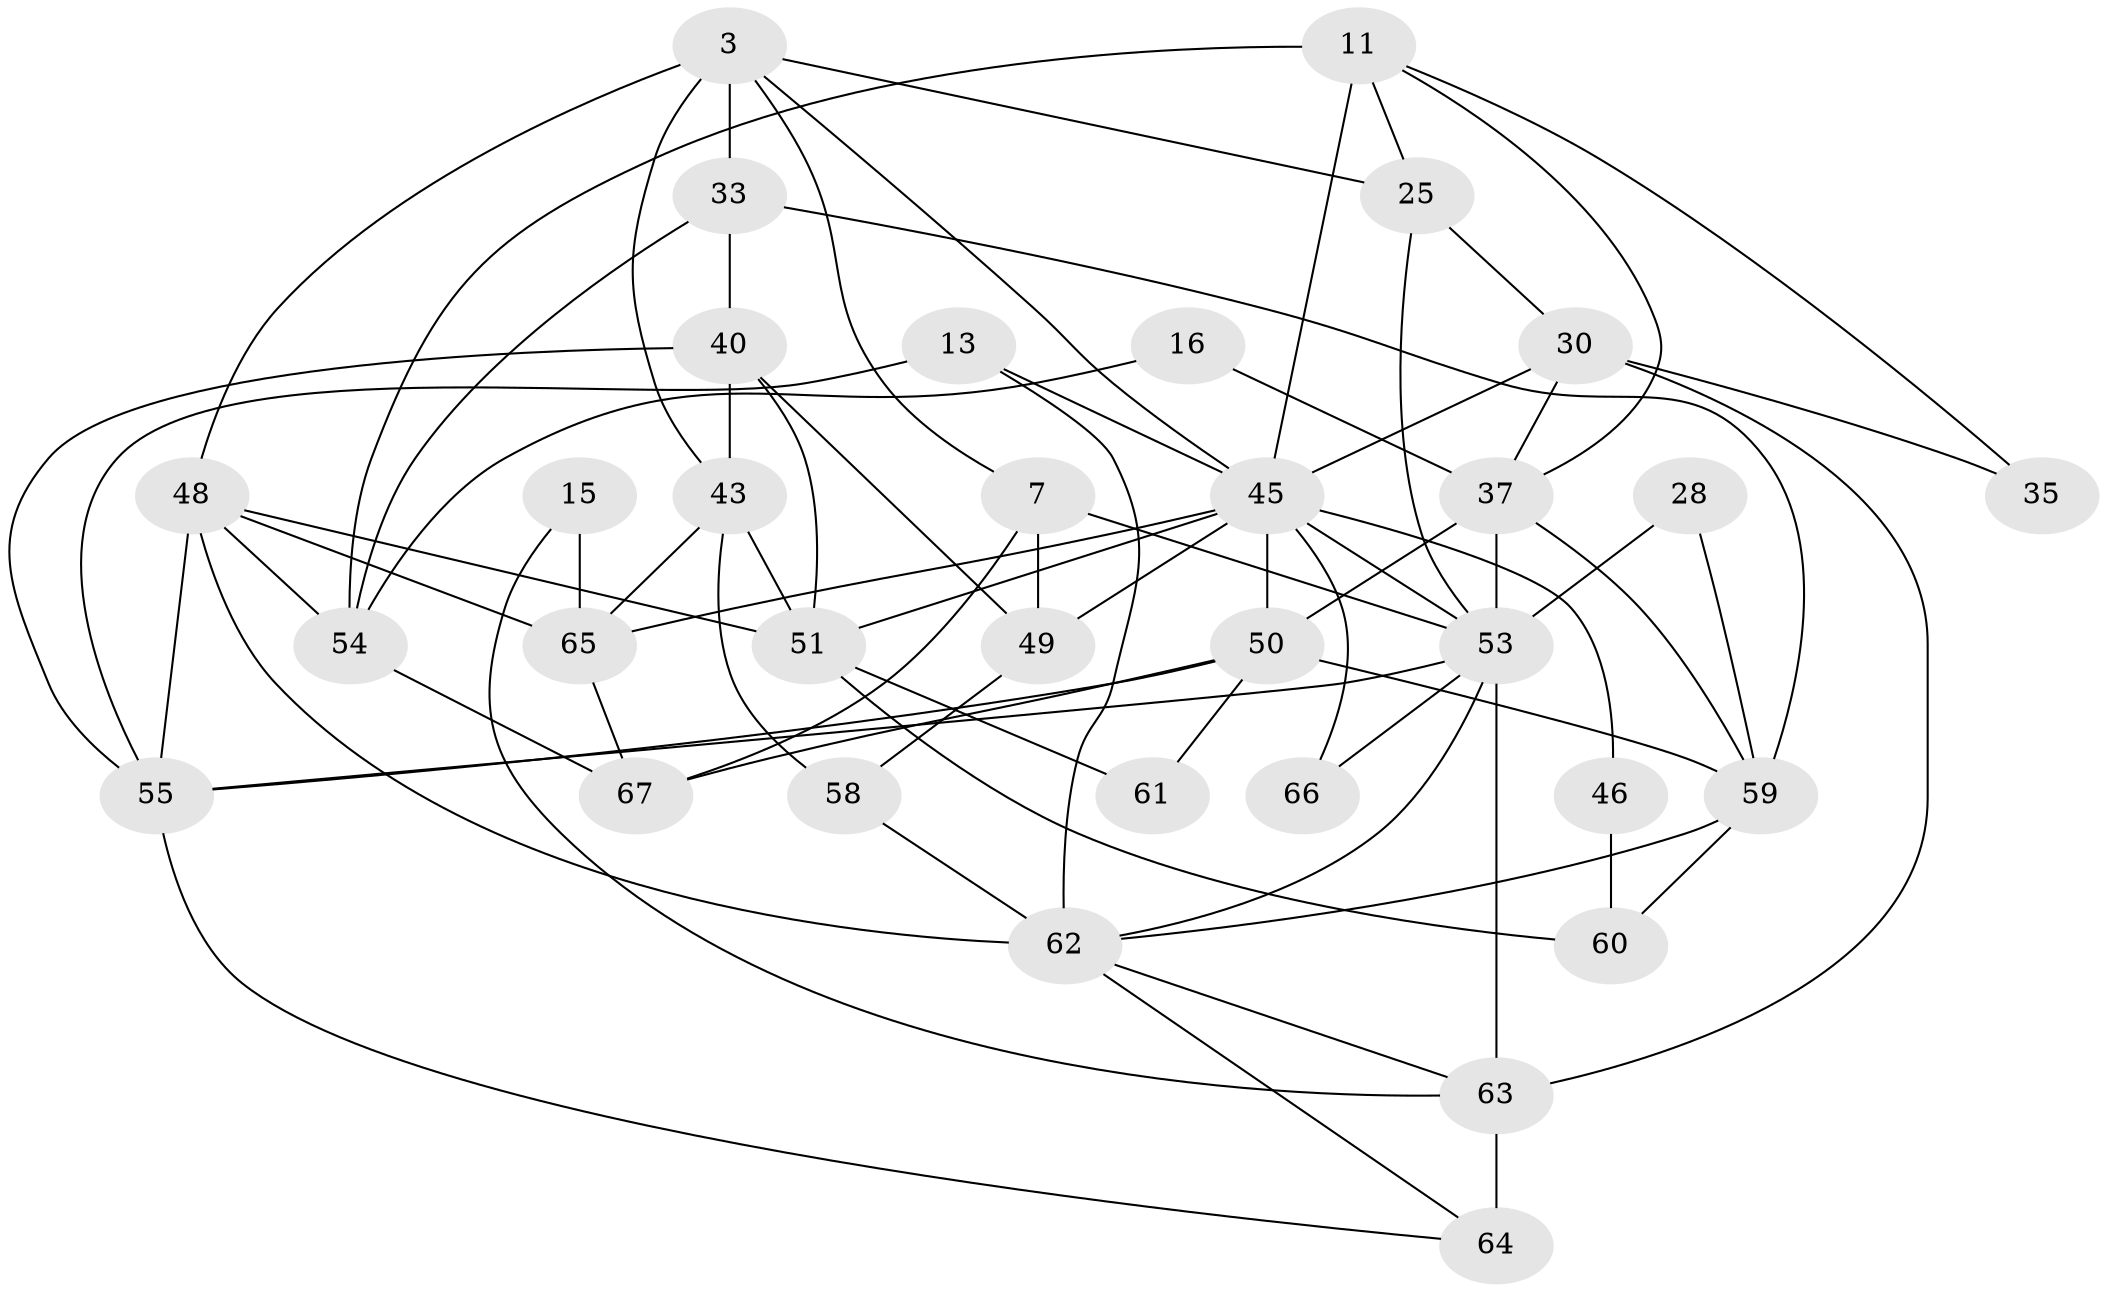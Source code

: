 // original degree distribution, {3: 0.208955223880597, 5: 0.22388059701492538, 7: 0.04477611940298507, 4: 0.3283582089552239, 2: 0.13432835820895522, 6: 0.05970149253731343}
// Generated by graph-tools (version 1.1) at 2025/49/03/09/25 04:49:32]
// undirected, 33 vertices, 75 edges
graph export_dot {
graph [start="1"]
  node [color=gray90,style=filled];
  3;
  7;
  11 [super="+8"];
  13;
  15;
  16;
  25 [super="+1"];
  28;
  30 [super="+18"];
  33;
  35;
  37 [super="+14"];
  40;
  43 [super="+6"];
  45 [super="+24+39+5+38"];
  46;
  48 [super="+19+34+42"];
  49;
  50 [super="+20+21"];
  51 [super="+9"];
  53 [super="+44"];
  54 [super="+36"];
  55 [super="+47"];
  58;
  59 [super="+57"];
  60;
  61;
  62 [super="+22+27"];
  63 [super="+26+52"];
  64;
  65;
  66;
  67;
  3 -- 7;
  3 -- 25;
  3 -- 33;
  3 -- 43 [weight=2];
  3 -- 45;
  3 -- 48;
  7 -- 49;
  7 -- 67;
  7 -- 53;
  11 -- 35;
  11 -- 54 [weight=2];
  11 -- 25;
  11 -- 37;
  11 -- 45;
  13 -- 62;
  13 -- 55;
  13 -- 45;
  15 -- 65;
  15 -- 63;
  16 -- 54;
  16 -- 37;
  25 -- 53;
  25 -- 30;
  28 -- 59;
  28 -- 53;
  30 -- 35;
  30 -- 37 [weight=2];
  30 -- 45 [weight=3];
  30 -- 63;
  33 -- 54;
  33 -- 40;
  33 -- 59;
  37 -- 50 [weight=2];
  37 -- 53 [weight=2];
  37 -- 59;
  40 -- 55;
  40 -- 49;
  40 -- 43;
  40 -- 51;
  43 -- 51;
  43 -- 58;
  43 -- 65 [weight=2];
  45 -- 65 [weight=2];
  45 -- 51;
  45 -- 49;
  45 -- 50;
  45 -- 53;
  45 -- 46;
  45 -- 66;
  46 -- 60;
  48 -- 65;
  48 -- 55 [weight=2];
  48 -- 62 [weight=3];
  48 -- 51 [weight=2];
  48 -- 54 [weight=2];
  49 -- 58;
  50 -- 67;
  50 -- 61;
  50 -- 55;
  50 -- 59 [weight=2];
  51 -- 60;
  51 -- 61;
  53 -- 63 [weight=4];
  53 -- 55 [weight=4];
  53 -- 66;
  53 -- 62;
  54 -- 67;
  55 -- 64;
  58 -- 62;
  59 -- 62 [weight=2];
  59 -- 60;
  62 -- 64;
  62 -- 63;
  63 -- 64 [weight=3];
  65 -- 67;
}
